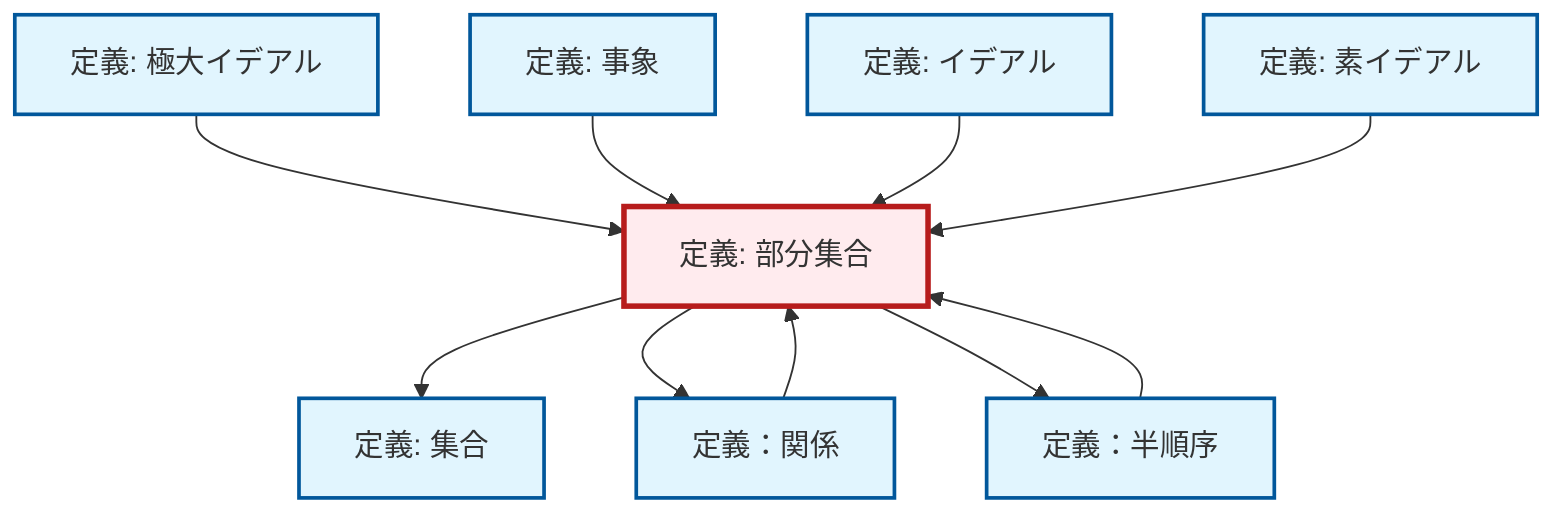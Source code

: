 graph TD
    classDef definition fill:#e1f5fe,stroke:#01579b,stroke-width:2px
    classDef theorem fill:#f3e5f5,stroke:#4a148c,stroke-width:2px
    classDef axiom fill:#fff3e0,stroke:#e65100,stroke-width:2px
    classDef example fill:#e8f5e9,stroke:#1b5e20,stroke-width:2px
    classDef current fill:#ffebee,stroke:#b71c1c,stroke-width:3px
    def-subset["定義: 部分集合"]:::definition
    def-ideal["定義: イデアル"]:::definition
    def-partial-order["定義：半順序"]:::definition
    def-event["定義: 事象"]:::definition
    def-prime-ideal["定義: 素イデアル"]:::definition
    def-maximal-ideal["定義: 極大イデアル"]:::definition
    def-set["定義: 集合"]:::definition
    def-relation["定義：関係"]:::definition
    def-partial-order --> def-subset
    def-maximal-ideal --> def-subset
    def-subset --> def-set
    def-subset --> def-relation
    def-relation --> def-subset
    def-event --> def-subset
    def-ideal --> def-subset
    def-subset --> def-partial-order
    def-prime-ideal --> def-subset
    class def-subset current